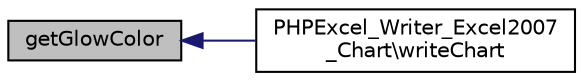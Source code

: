 digraph "getGlowColor"
{
  edge [fontname="Helvetica",fontsize="10",labelfontname="Helvetica",labelfontsize="10"];
  node [fontname="Helvetica",fontsize="10",shape=record];
  rankdir="LR";
  Node1 [label="getGlowColor",height=0.2,width=0.4,color="black", fillcolor="grey75", style="filled", fontcolor="black"];
  Node1 -> Node2 [dir="back",color="midnightblue",fontsize="10",style="solid",fontname="Helvetica"];
  Node2 [label="PHPExcel_Writer_Excel2007\l_Chart\\writeChart",height=0.2,width=0.4,color="black", fillcolor="white", style="filled",URL="$class_p_h_p_excel___writer___excel2007___chart.html#a1357cd7f946c0d463cea7efb61c029e3"];
}
